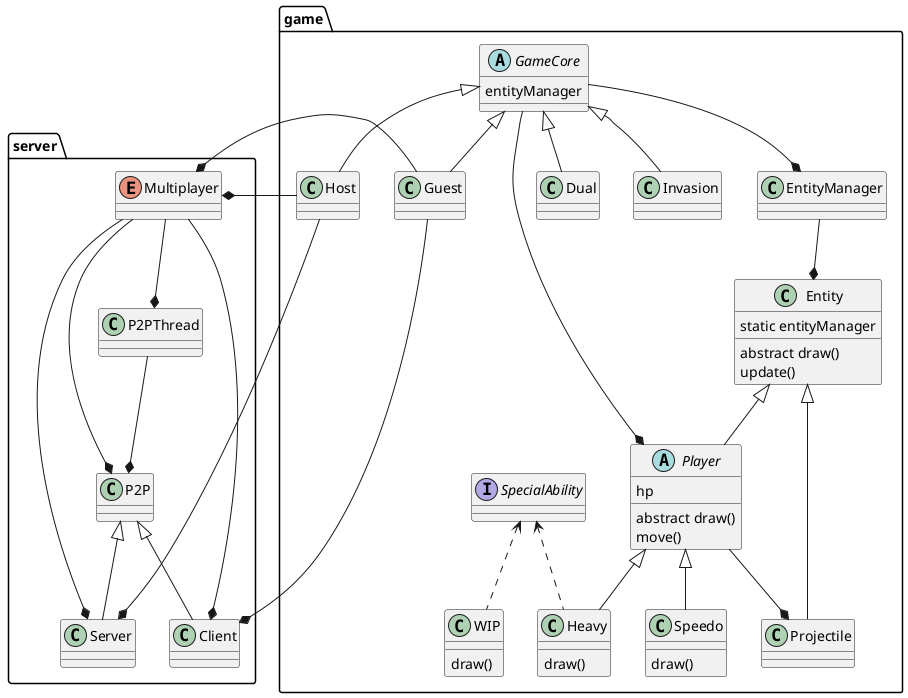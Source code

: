 @startuml

Package game{



class Entity{
    static entityManager

    abstract draw()
    update()
}

interface SpecialAbility

abstract class Player{
    hp
    abstract draw()
    move()
}

class Heavy{
    draw()
}
class Speedo{
    draw()
}
class WIP{
    draw()
}

Heavy .u.> SpecialAbility
WIP .u.> SpecialAbility

Player -u-|> Entity
Heavy -u-|> Player
Speedo -u-|> Player
Projectile -u-|> Entity

abstract class GameCore {
    entityManager
}
class Dual
class Host
class Guest
class Invasion

Dual -u-|> GameCore
Invasion -u-|> GameCore
Host -u-|> GameCore
Guest -u-|> GameCore
Player --* Projectile

GameCore --* Player

class EntityManager

EntityManager --* Entity
GameCore --* EntityManager


}




package server{
class P2P
class Server
class Client
class P2PThread
enum Multiplayer
Server -u-|> P2P
Client -u-|> P2P
P2PThread --* P2P
Multiplayer --* P2PThread
Multiplayer --* P2P
Multiplayer --* Server
Multiplayer --* Client
Host -l-* Multiplayer
Guest -l-* Multiplayer
Host --* Server
Guest --* Client
}

@enduml